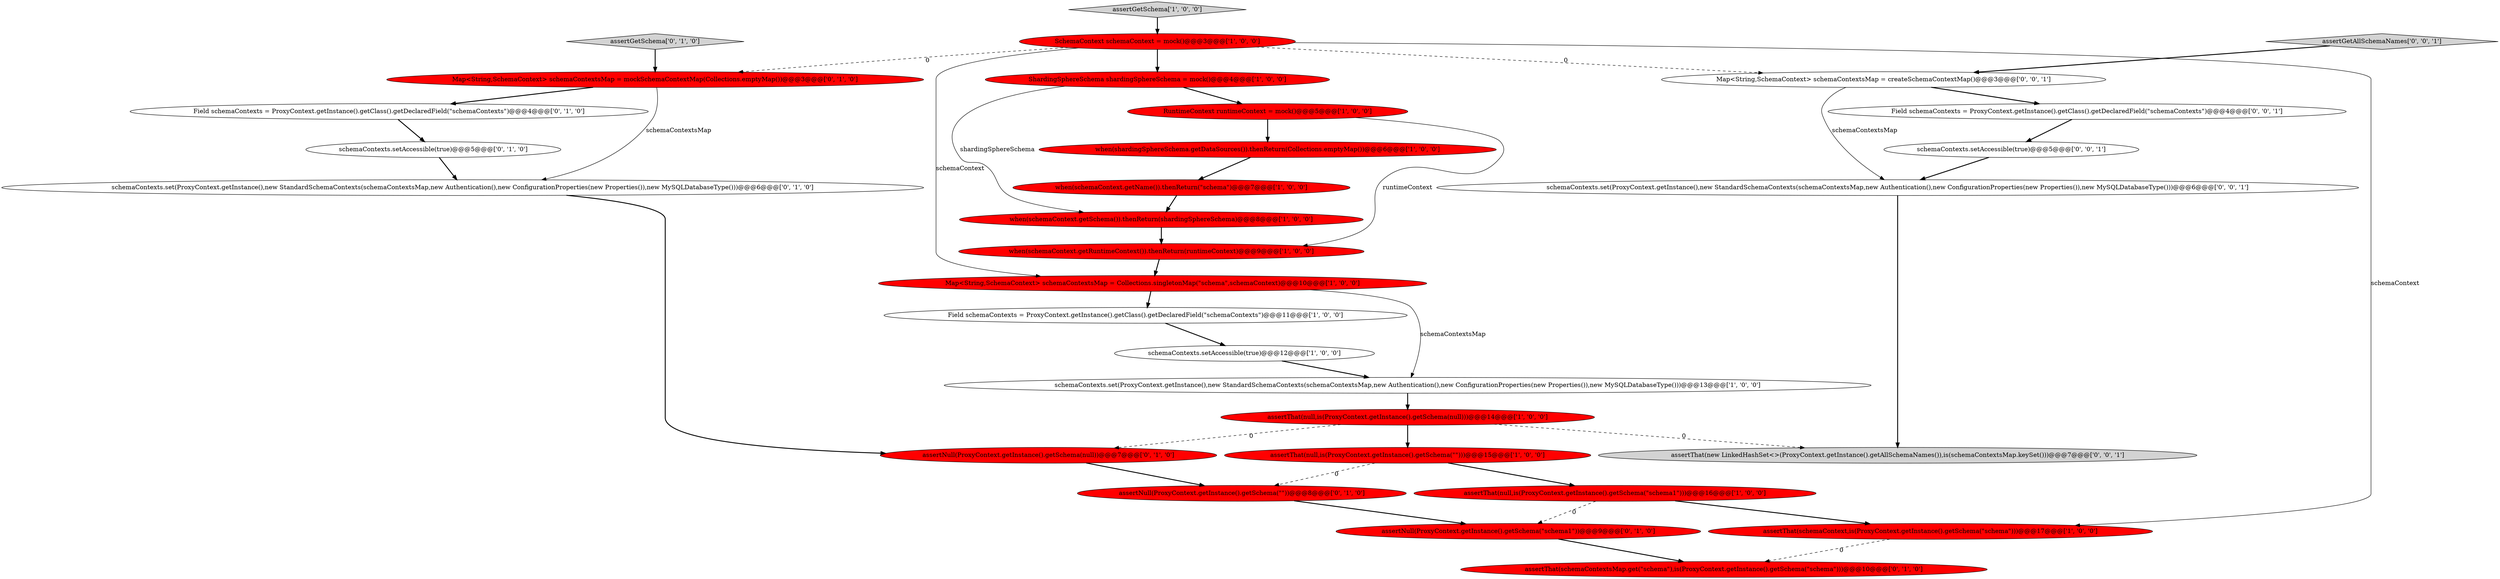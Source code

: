 digraph {
5 [style = filled, label = "assertGetSchema['1', '0', '0']", fillcolor = lightgray, shape = diamond image = "AAA0AAABBB1BBB"];
20 [style = filled, label = "assertNull(ProxyContext.getInstance().getSchema(\"\"))@@@8@@@['0', '1', '0']", fillcolor = red, shape = ellipse image = "AAA1AAABBB2BBB"];
21 [style = filled, label = "schemaContexts.setAccessible(true)@@@5@@@['0', '1', '0']", fillcolor = white, shape = ellipse image = "AAA0AAABBB2BBB"];
7 [style = filled, label = "when(schemaContext.getName()).thenReturn(\"schema\")@@@7@@@['1', '0', '0']", fillcolor = red, shape = ellipse image = "AAA1AAABBB1BBB"];
14 [style = filled, label = "ShardingSphereSchema shardingSphereSchema = mock()@@@4@@@['1', '0', '0']", fillcolor = red, shape = ellipse image = "AAA1AAABBB1BBB"];
16 [style = filled, label = "assertNull(ProxyContext.getInstance().getSchema(null))@@@7@@@['0', '1', '0']", fillcolor = red, shape = ellipse image = "AAA1AAABBB2BBB"];
10 [style = filled, label = "when(schemaContext.getRuntimeContext()).thenReturn(runtimeContext)@@@9@@@['1', '0', '0']", fillcolor = red, shape = ellipse image = "AAA1AAABBB1BBB"];
6 [style = filled, label = "when(shardingSphereSchema.getDataSources()).thenReturn(Collections.emptyMap())@@@6@@@['1', '0', '0']", fillcolor = red, shape = ellipse image = "AAA1AAABBB1BBB"];
25 [style = filled, label = "Map<String,SchemaContext> schemaContextsMap = createSchemaContextMap()@@@3@@@['0', '0', '1']", fillcolor = white, shape = ellipse image = "AAA0AAABBB3BBB"];
4 [style = filled, label = "Map<String,SchemaContext> schemaContextsMap = Collections.singletonMap(\"schema\",schemaContext)@@@10@@@['1', '0', '0']", fillcolor = red, shape = ellipse image = "AAA1AAABBB1BBB"];
18 [style = filled, label = "assertGetSchema['0', '1', '0']", fillcolor = lightgray, shape = diamond image = "AAA0AAABBB2BBB"];
17 [style = filled, label = "Field schemaContexts = ProxyContext.getInstance().getClass().getDeclaredField(\"schemaContexts\")@@@4@@@['0', '1', '0']", fillcolor = white, shape = ellipse image = "AAA0AAABBB2BBB"];
28 [style = filled, label = "schemaContexts.set(ProxyContext.getInstance(),new StandardSchemaContexts(schemaContextsMap,new Authentication(),new ConfigurationProperties(new Properties()),new MySQLDatabaseType()))@@@6@@@['0', '0', '1']", fillcolor = white, shape = ellipse image = "AAA0AAABBB3BBB"];
2 [style = filled, label = "assertThat(null,is(ProxyContext.getInstance().getSchema(null)))@@@14@@@['1', '0', '0']", fillcolor = red, shape = ellipse image = "AAA1AAABBB1BBB"];
24 [style = filled, label = "Map<String,SchemaContext> schemaContextsMap = mockSchemaContextMap(Collections.emptyMap())@@@3@@@['0', '1', '0']", fillcolor = red, shape = ellipse image = "AAA1AAABBB2BBB"];
8 [style = filled, label = "Field schemaContexts = ProxyContext.getInstance().getClass().getDeclaredField(\"schemaContexts\")@@@11@@@['1', '0', '0']", fillcolor = white, shape = ellipse image = "AAA0AAABBB1BBB"];
15 [style = filled, label = "RuntimeContext runtimeContext = mock()@@@5@@@['1', '0', '0']", fillcolor = red, shape = ellipse image = "AAA1AAABBB1BBB"];
19 [style = filled, label = "assertThat(schemaContextsMap.get(\"schema\"),is(ProxyContext.getInstance().getSchema(\"schema\")))@@@10@@@['0', '1', '0']", fillcolor = red, shape = ellipse image = "AAA1AAABBB2BBB"];
23 [style = filled, label = "assertNull(ProxyContext.getInstance().getSchema(\"schema1\"))@@@9@@@['0', '1', '0']", fillcolor = red, shape = ellipse image = "AAA1AAABBB2BBB"];
26 [style = filled, label = "assertThat(new LinkedHashSet<>(ProxyContext.getInstance().getAllSchemaNames()),is(schemaContextsMap.keySet()))@@@7@@@['0', '0', '1']", fillcolor = lightgray, shape = ellipse image = "AAA0AAABBB3BBB"];
22 [style = filled, label = "schemaContexts.set(ProxyContext.getInstance(),new StandardSchemaContexts(schemaContextsMap,new Authentication(),new ConfigurationProperties(new Properties()),new MySQLDatabaseType()))@@@6@@@['0', '1', '0']", fillcolor = white, shape = ellipse image = "AAA0AAABBB2BBB"];
1 [style = filled, label = "assertThat(null,is(ProxyContext.getInstance().getSchema(\"\")))@@@15@@@['1', '0', '0']", fillcolor = red, shape = ellipse image = "AAA1AAABBB1BBB"];
11 [style = filled, label = "schemaContexts.setAccessible(true)@@@12@@@['1', '0', '0']", fillcolor = white, shape = ellipse image = "AAA0AAABBB1BBB"];
0 [style = filled, label = "schemaContexts.set(ProxyContext.getInstance(),new StandardSchemaContexts(schemaContextsMap,new Authentication(),new ConfigurationProperties(new Properties()),new MySQLDatabaseType()))@@@13@@@['1', '0', '0']", fillcolor = white, shape = ellipse image = "AAA0AAABBB1BBB"];
30 [style = filled, label = "assertGetAllSchemaNames['0', '0', '1']", fillcolor = lightgray, shape = diamond image = "AAA0AAABBB3BBB"];
9 [style = filled, label = "assertThat(schemaContext,is(ProxyContext.getInstance().getSchema(\"schema\")))@@@17@@@['1', '0', '0']", fillcolor = red, shape = ellipse image = "AAA1AAABBB1BBB"];
27 [style = filled, label = "schemaContexts.setAccessible(true)@@@5@@@['0', '0', '1']", fillcolor = white, shape = ellipse image = "AAA0AAABBB3BBB"];
3 [style = filled, label = "when(schemaContext.getSchema()).thenReturn(shardingSphereSchema)@@@8@@@['1', '0', '0']", fillcolor = red, shape = ellipse image = "AAA1AAABBB1BBB"];
29 [style = filled, label = "Field schemaContexts = ProxyContext.getInstance().getClass().getDeclaredField(\"schemaContexts\")@@@4@@@['0', '0', '1']", fillcolor = white, shape = ellipse image = "AAA0AAABBB3BBB"];
13 [style = filled, label = "SchemaContext schemaContext = mock()@@@3@@@['1', '0', '0']", fillcolor = red, shape = ellipse image = "AAA1AAABBB1BBB"];
12 [style = filled, label = "assertThat(null,is(ProxyContext.getInstance().getSchema(\"schema1\")))@@@16@@@['1', '0', '0']", fillcolor = red, shape = ellipse image = "AAA1AAABBB1BBB"];
15->10 [style = solid, label="runtimeContext"];
18->24 [style = bold, label=""];
12->23 [style = dashed, label="0"];
4->0 [style = solid, label="schemaContextsMap"];
22->16 [style = bold, label=""];
2->1 [style = bold, label=""];
27->28 [style = bold, label=""];
0->2 [style = bold, label=""];
30->25 [style = bold, label=""];
28->26 [style = bold, label=""];
24->22 [style = solid, label="schemaContextsMap"];
15->6 [style = bold, label=""];
13->9 [style = solid, label="schemaContext"];
25->29 [style = bold, label=""];
13->25 [style = dashed, label="0"];
12->9 [style = bold, label=""];
14->3 [style = solid, label="shardingSphereSchema"];
7->3 [style = bold, label=""];
13->4 [style = solid, label="schemaContext"];
25->28 [style = solid, label="schemaContextsMap"];
1->20 [style = dashed, label="0"];
9->19 [style = dashed, label="0"];
3->10 [style = bold, label=""];
29->27 [style = bold, label=""];
13->24 [style = dashed, label="0"];
11->0 [style = bold, label=""];
20->23 [style = bold, label=""];
21->22 [style = bold, label=""];
2->16 [style = dashed, label="0"];
5->13 [style = bold, label=""];
23->19 [style = bold, label=""];
24->17 [style = bold, label=""];
1->12 [style = bold, label=""];
10->4 [style = bold, label=""];
4->8 [style = bold, label=""];
14->15 [style = bold, label=""];
2->26 [style = dashed, label="0"];
6->7 [style = bold, label=""];
16->20 [style = bold, label=""];
8->11 [style = bold, label=""];
13->14 [style = bold, label=""];
17->21 [style = bold, label=""];
}

